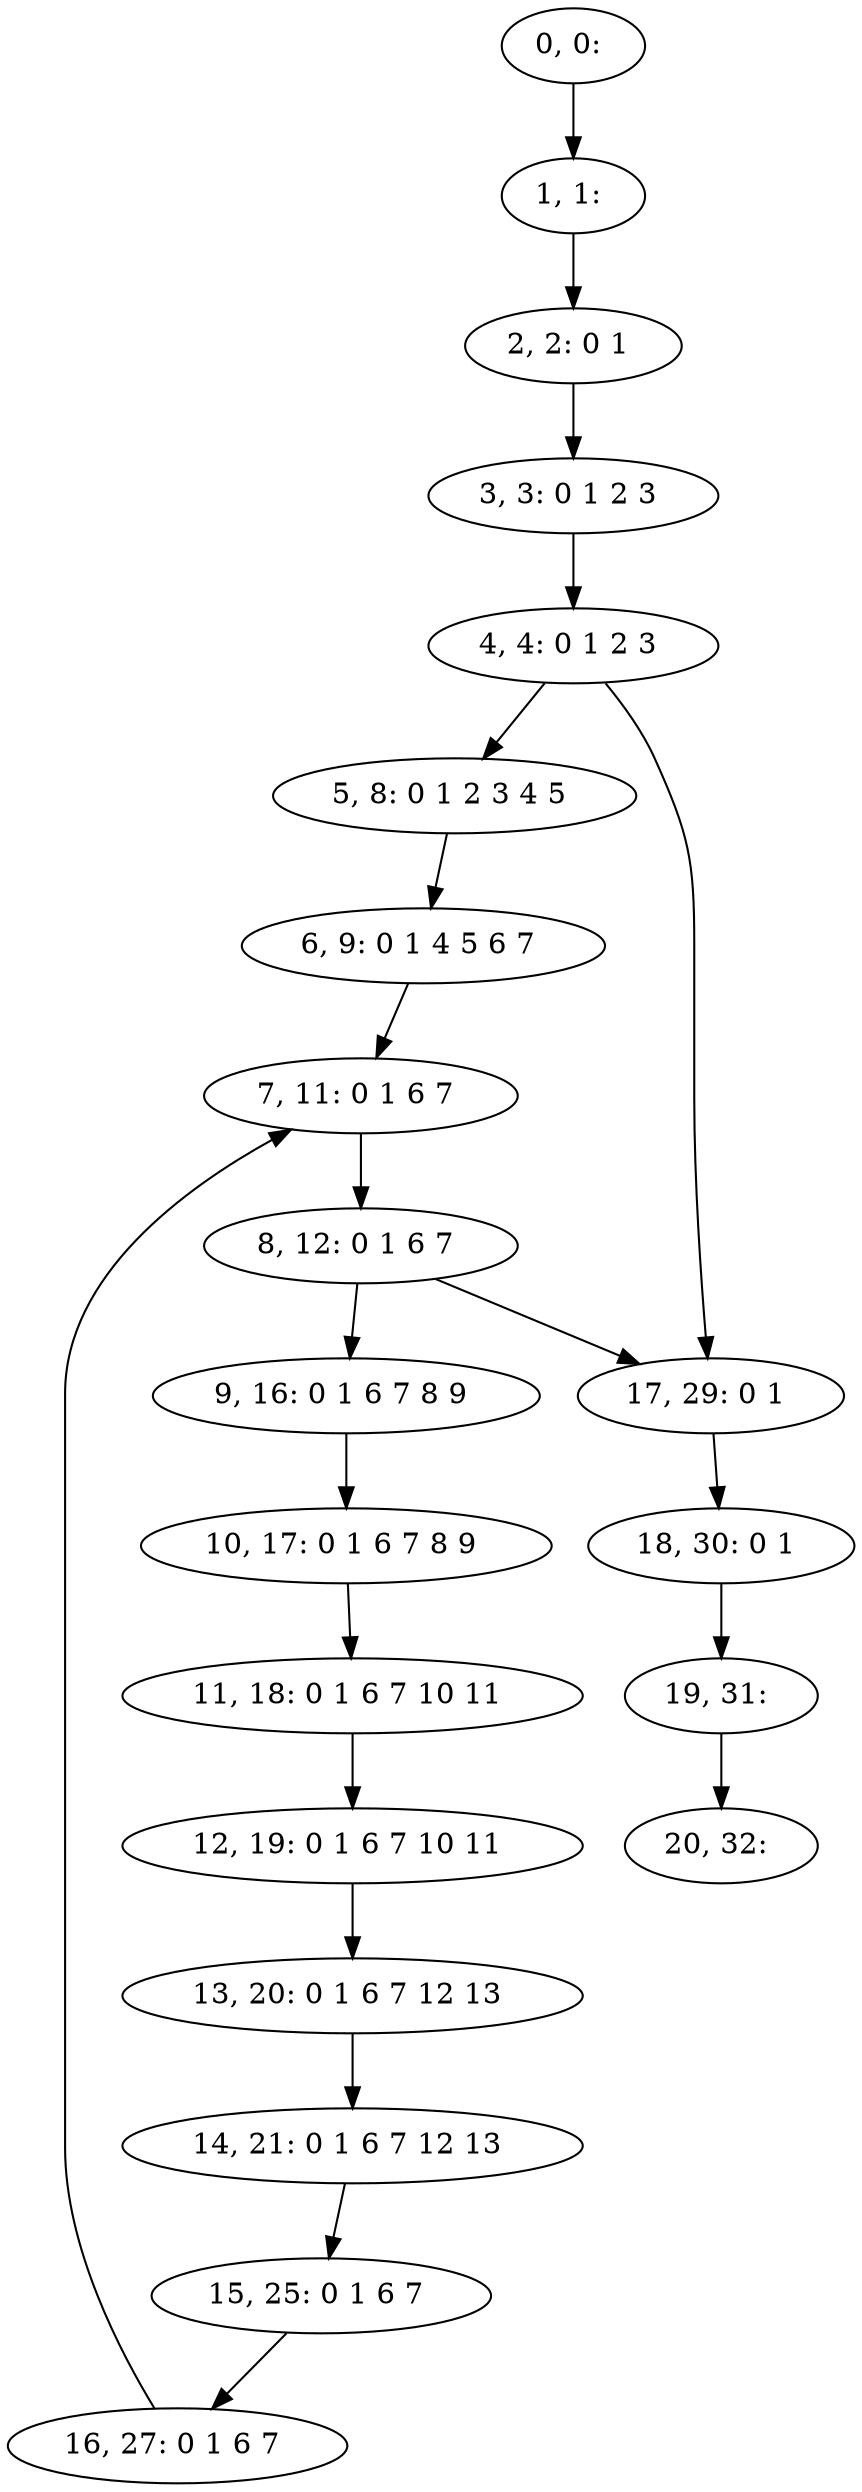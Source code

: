 digraph G {
0[label="0, 0: "];
1[label="1, 1: "];
2[label="2, 2: 0 1 "];
3[label="3, 3: 0 1 2 3 "];
4[label="4, 4: 0 1 2 3 "];
5[label="5, 8: 0 1 2 3 4 5 "];
6[label="6, 9: 0 1 4 5 6 7 "];
7[label="7, 11: 0 1 6 7 "];
8[label="8, 12: 0 1 6 7 "];
9[label="9, 16: 0 1 6 7 8 9 "];
10[label="10, 17: 0 1 6 7 8 9 "];
11[label="11, 18: 0 1 6 7 10 11 "];
12[label="12, 19: 0 1 6 7 10 11 "];
13[label="13, 20: 0 1 6 7 12 13 "];
14[label="14, 21: 0 1 6 7 12 13 "];
15[label="15, 25: 0 1 6 7 "];
16[label="16, 27: 0 1 6 7 "];
17[label="17, 29: 0 1 "];
18[label="18, 30: 0 1 "];
19[label="19, 31: "];
20[label="20, 32: "];
0->1 ;
1->2 ;
2->3 ;
3->4 ;
4->5 ;
4->17 ;
5->6 ;
6->7 ;
7->8 ;
8->9 ;
8->17 ;
9->10 ;
10->11 ;
11->12 ;
12->13 ;
13->14 ;
14->15 ;
15->16 ;
16->7 ;
17->18 ;
18->19 ;
19->20 ;
}
